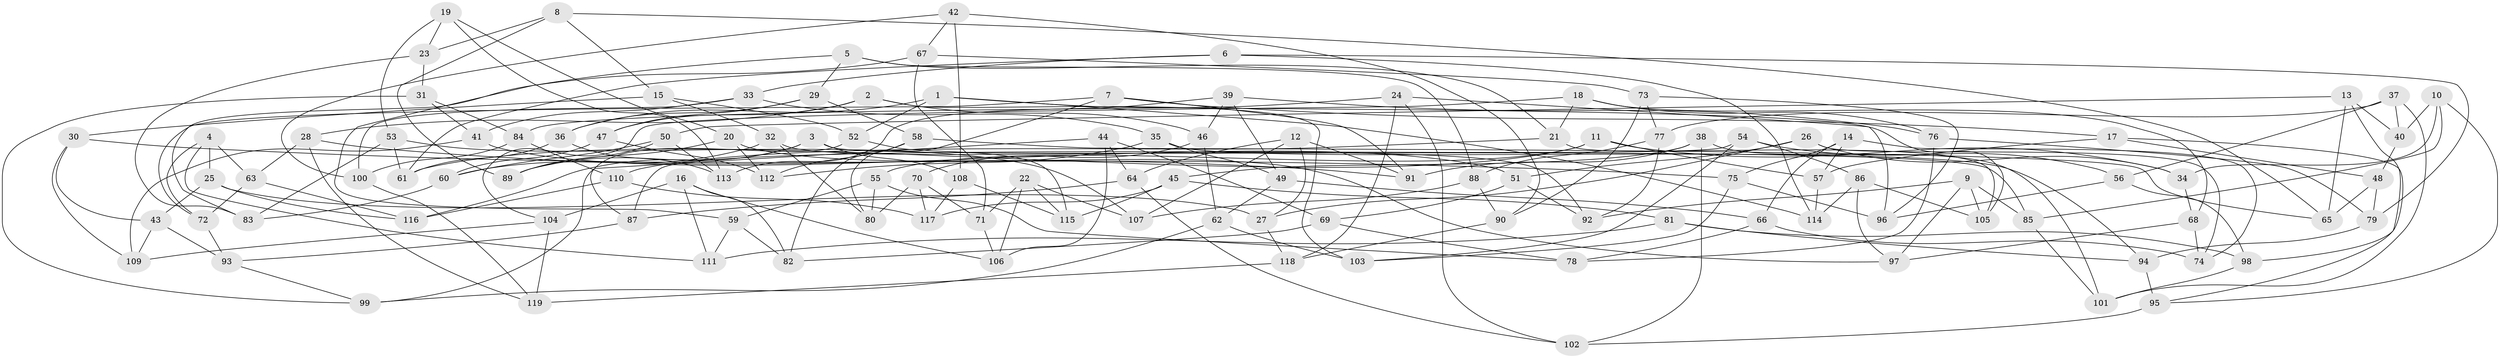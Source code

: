 // coarse degree distribution, {6: 0.5135135135135135, 4: 0.3783783783783784, 5: 0.0945945945945946, 3: 0.013513513513513514}
// Generated by graph-tools (version 1.1) at 2025/24/03/03/25 07:24:31]
// undirected, 119 vertices, 238 edges
graph export_dot {
graph [start="1"]
  node [color=gray90,style=filled];
  1;
  2;
  3;
  4;
  5;
  6;
  7;
  8;
  9;
  10;
  11;
  12;
  13;
  14;
  15;
  16;
  17;
  18;
  19;
  20;
  21;
  22;
  23;
  24;
  25;
  26;
  27;
  28;
  29;
  30;
  31;
  32;
  33;
  34;
  35;
  36;
  37;
  38;
  39;
  40;
  41;
  42;
  43;
  44;
  45;
  46;
  47;
  48;
  49;
  50;
  51;
  52;
  53;
  54;
  55;
  56;
  57;
  58;
  59;
  60;
  61;
  62;
  63;
  64;
  65;
  66;
  67;
  68;
  69;
  70;
  71;
  72;
  73;
  74;
  75;
  76;
  77;
  78;
  79;
  80;
  81;
  82;
  83;
  84;
  85;
  86;
  87;
  88;
  89;
  90;
  91;
  92;
  93;
  94;
  95;
  96;
  97;
  98;
  99;
  100;
  101;
  102;
  103;
  104;
  105;
  106;
  107;
  108;
  109;
  110;
  111;
  112;
  113;
  114;
  115;
  116;
  117;
  118;
  119;
  1 -- 52;
  1 -- 114;
  1 -- 36;
  1 -- 105;
  2 -- 46;
  2 -- 47;
  2 -- 103;
  2 -- 28;
  3 -- 85;
  3 -- 116;
  3 -- 89;
  3 -- 108;
  4 -- 63;
  4 -- 111;
  4 -- 72;
  4 -- 25;
  5 -- 21;
  5 -- 59;
  5 -- 29;
  5 -- 88;
  6 -- 79;
  6 -- 114;
  6 -- 61;
  6 -- 33;
  7 -- 91;
  7 -- 72;
  7 -- 17;
  7 -- 80;
  8 -- 15;
  8 -- 65;
  8 -- 23;
  8 -- 89;
  9 -- 92;
  9 -- 105;
  9 -- 85;
  9 -- 97;
  10 -- 95;
  10 -- 85;
  10 -- 40;
  10 -- 34;
  11 -- 34;
  11 -- 61;
  11 -- 57;
  11 -- 55;
  12 -- 107;
  12 -- 64;
  12 -- 27;
  12 -- 91;
  13 -- 40;
  13 -- 98;
  13 -- 65;
  13 -- 50;
  14 -- 75;
  14 -- 66;
  14 -- 74;
  14 -- 57;
  15 -- 30;
  15 -- 32;
  15 -- 52;
  16 -- 111;
  16 -- 104;
  16 -- 106;
  16 -- 82;
  17 -- 48;
  17 -- 57;
  17 -- 95;
  18 -- 21;
  18 -- 68;
  18 -- 76;
  18 -- 104;
  19 -- 113;
  19 -- 53;
  19 -- 20;
  19 -- 23;
  20 -- 97;
  20 -- 89;
  20 -- 112;
  21 -- 110;
  21 -- 105;
  22 -- 71;
  22 -- 115;
  22 -- 107;
  22 -- 106;
  23 -- 83;
  23 -- 31;
  24 -- 84;
  24 -- 118;
  24 -- 102;
  24 -- 96;
  25 -- 27;
  25 -- 116;
  25 -- 43;
  26 -- 74;
  26 -- 51;
  26 -- 34;
  26 -- 27;
  27 -- 118;
  28 -- 119;
  28 -- 63;
  28 -- 91;
  29 -- 58;
  29 -- 36;
  29 -- 47;
  30 -- 109;
  30 -- 75;
  30 -- 43;
  31 -- 99;
  31 -- 84;
  31 -- 41;
  32 -- 80;
  32 -- 60;
  32 -- 92;
  33 -- 41;
  33 -- 35;
  33 -- 100;
  34 -- 68;
  35 -- 94;
  35 -- 112;
  35 -- 49;
  36 -- 113;
  36 -- 61;
  37 -- 56;
  37 -- 77;
  37 -- 101;
  37 -- 40;
  38 -- 101;
  38 -- 102;
  38 -- 91;
  38 -- 45;
  39 -- 49;
  39 -- 113;
  39 -- 76;
  39 -- 46;
  40 -- 48;
  41 -- 109;
  41 -- 51;
  42 -- 67;
  42 -- 90;
  42 -- 108;
  42 -- 100;
  43 -- 109;
  43 -- 93;
  44 -- 99;
  44 -- 69;
  44 -- 64;
  44 -- 106;
  45 -- 115;
  45 -- 81;
  45 -- 117;
  46 -- 62;
  46 -- 70;
  47 -- 112;
  47 -- 60;
  48 -- 65;
  48 -- 79;
  49 -- 66;
  49 -- 62;
  50 -- 60;
  50 -- 113;
  50 -- 89;
  51 -- 92;
  51 -- 69;
  52 -- 87;
  52 -- 115;
  53 -- 107;
  53 -- 83;
  53 -- 61;
  54 -- 103;
  54 -- 86;
  54 -- 56;
  54 -- 87;
  55 -- 59;
  55 -- 78;
  55 -- 80;
  56 -- 96;
  56 -- 98;
  57 -- 114;
  58 -- 82;
  58 -- 65;
  58 -- 112;
  59 -- 111;
  59 -- 82;
  60 -- 83;
  62 -- 99;
  62 -- 103;
  63 -- 72;
  63 -- 116;
  64 -- 102;
  64 -- 87;
  66 -- 74;
  66 -- 78;
  67 -- 73;
  67 -- 83;
  67 -- 71;
  68 -- 74;
  68 -- 97;
  69 -- 82;
  69 -- 78;
  70 -- 117;
  70 -- 71;
  70 -- 80;
  71 -- 106;
  72 -- 93;
  73 -- 96;
  73 -- 77;
  73 -- 90;
  75 -- 96;
  75 -- 103;
  76 -- 78;
  76 -- 79;
  77 -- 92;
  77 -- 88;
  79 -- 94;
  81 -- 98;
  81 -- 111;
  81 -- 94;
  84 -- 100;
  84 -- 110;
  85 -- 101;
  86 -- 97;
  86 -- 105;
  86 -- 114;
  87 -- 93;
  88 -- 107;
  88 -- 90;
  90 -- 118;
  93 -- 99;
  94 -- 95;
  95 -- 102;
  98 -- 101;
  100 -- 119;
  104 -- 119;
  104 -- 109;
  108 -- 117;
  108 -- 115;
  110 -- 117;
  110 -- 116;
  118 -- 119;
}
